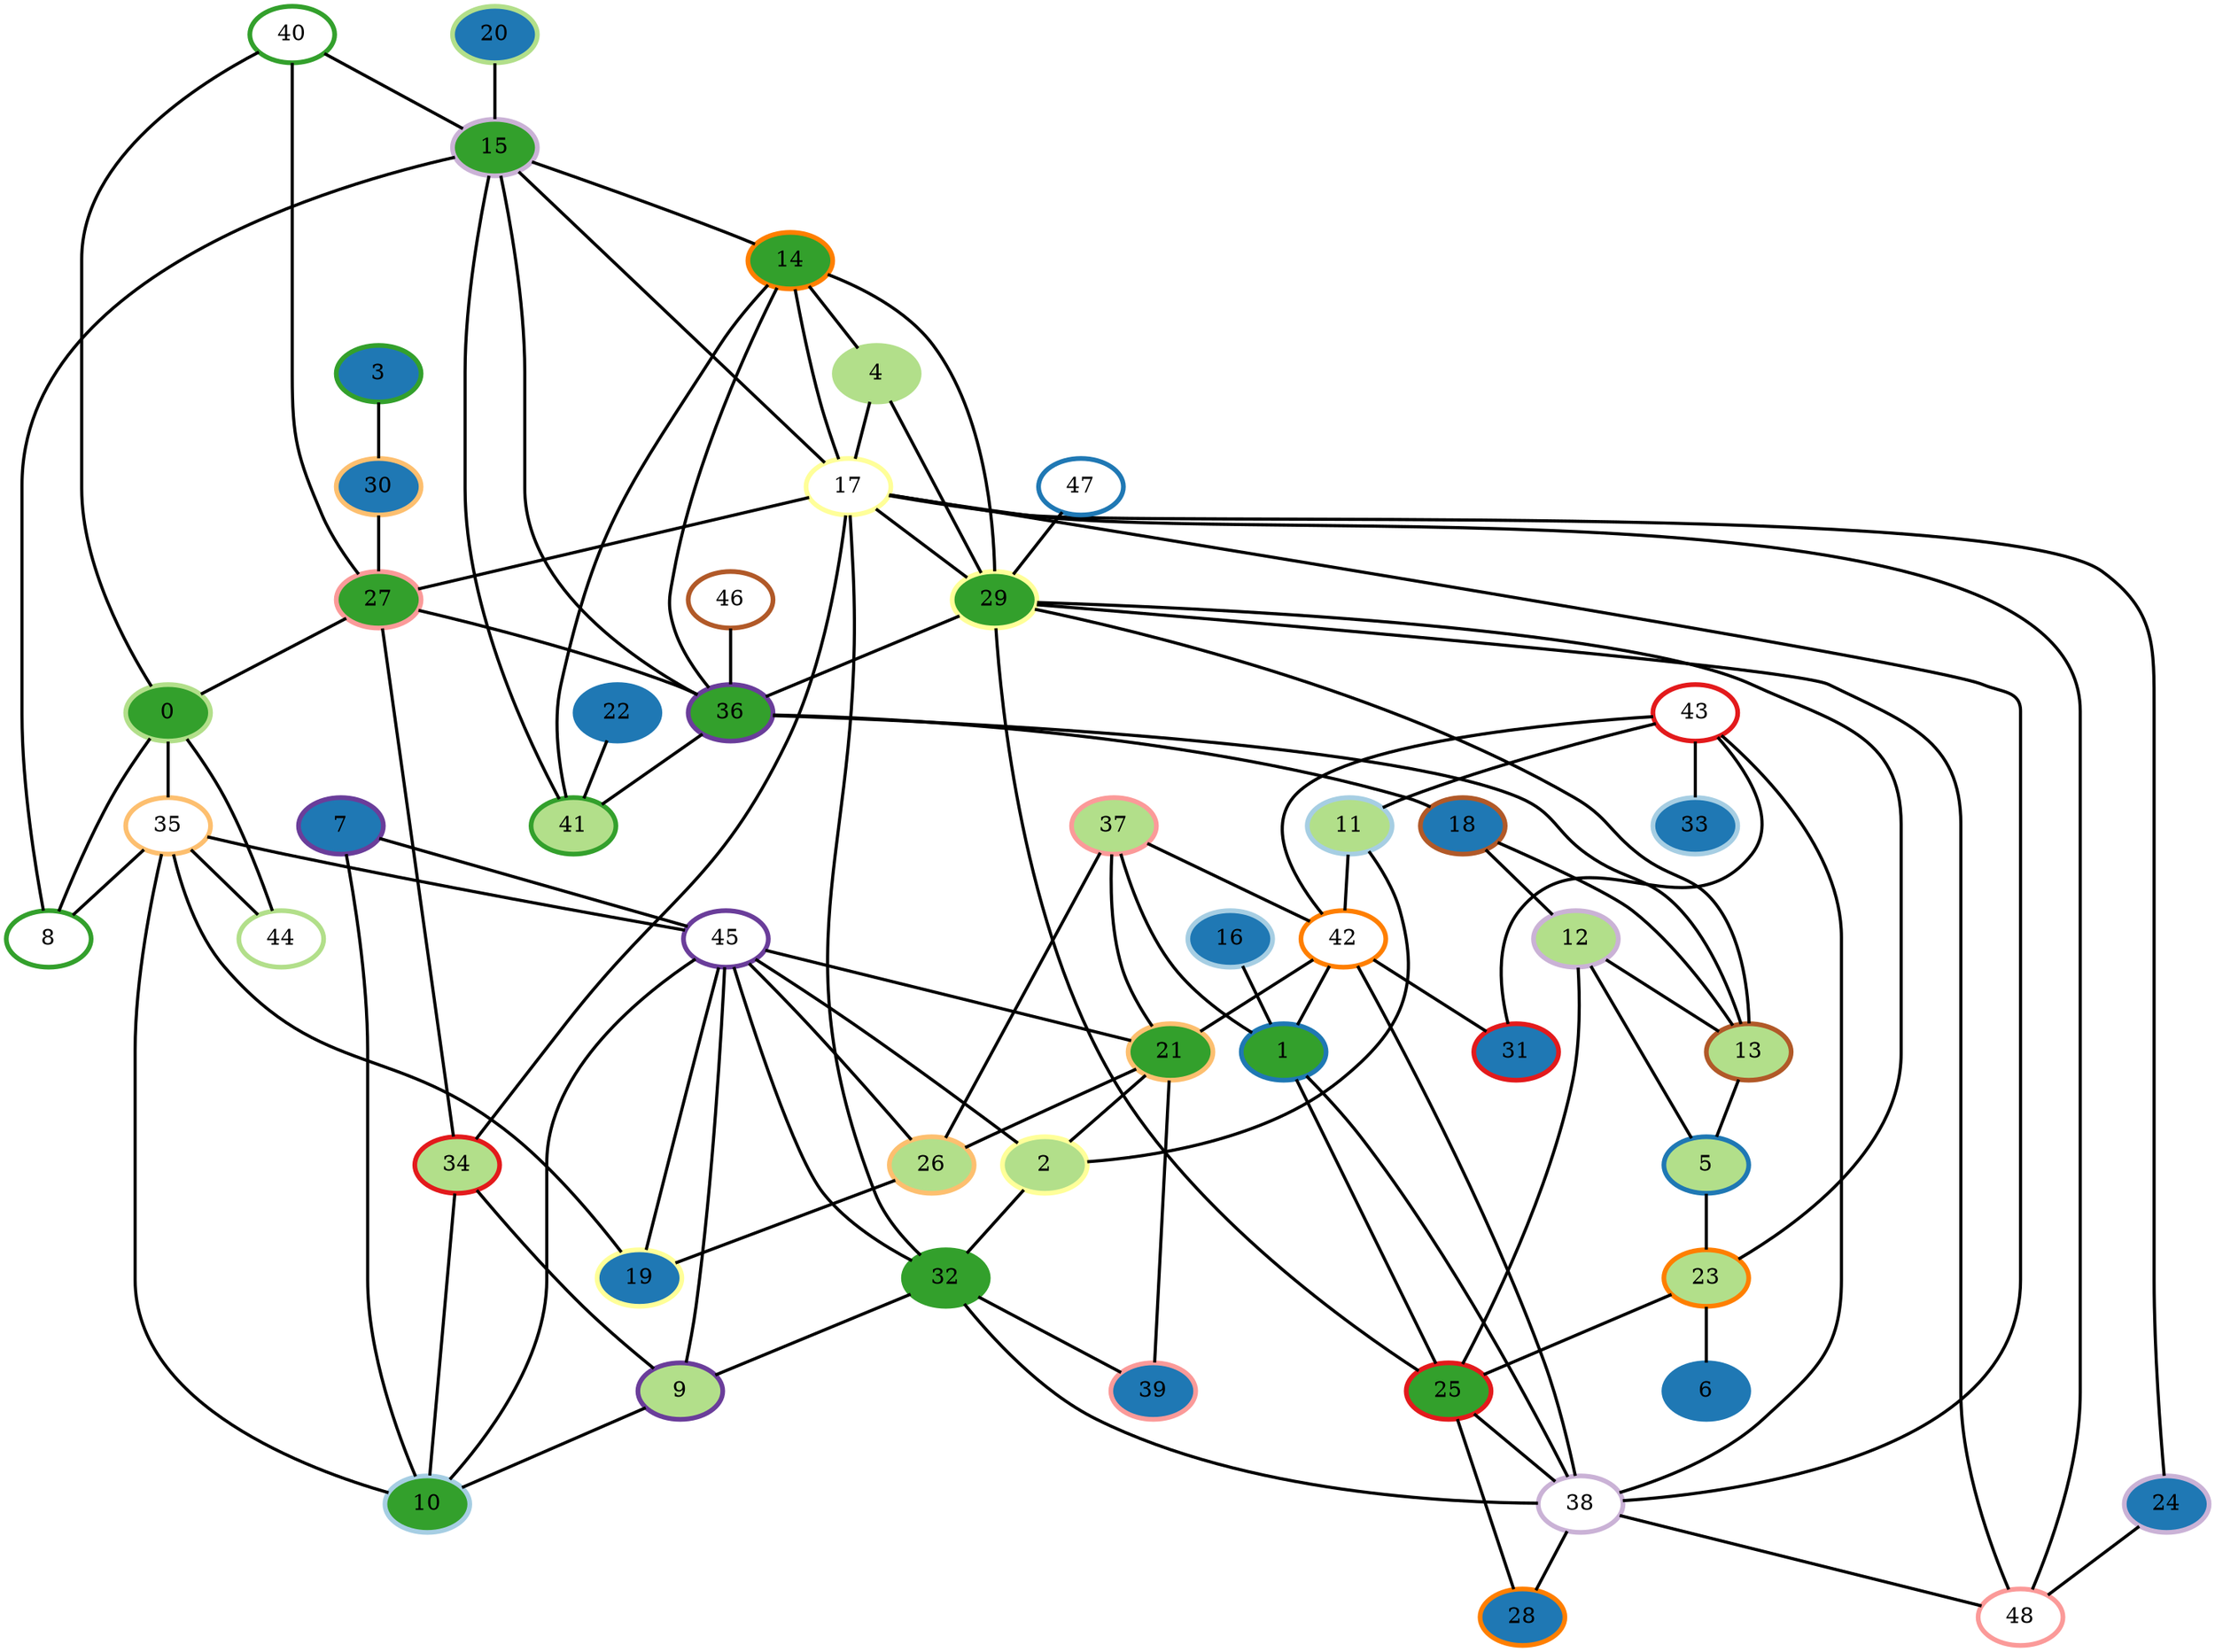 graph G {
    0 [penwidth=3,color=3, colorscheme=paired12,style=filled,fillcolor=4]
    1 [penwidth=3,color=2, colorscheme=paired12,style=filled,fillcolor=4]
    2 [penwidth=3,color=11, colorscheme=paired12,style=filled,fillcolor=3]
    3 [penwidth=3,color=4, colorscheme=paired12,style=filled,fillcolor=2]
    4 [penwidth=3,color=3, colorscheme=paired12,style=filled,fillcolor=3]
    5 [penwidth=3,color=2, colorscheme=paired12,style=filled,fillcolor=3]
    6 [penwidth=3,color=2, colorscheme=paired12,style=filled,fillcolor=2]
    7 [penwidth=3,color=10, colorscheme=paired12,style=filled,fillcolor=2]
    8 [penwidth=3,color=4, colorscheme=paired12]
    9 [penwidth=3,color=10, colorscheme=paired12,style=filled,fillcolor=3]
    10 [penwidth=3,color=1, colorscheme=paired12,style=filled,fillcolor=4]
    11 [penwidth=3,color=1, colorscheme=paired12,style=filled,fillcolor=3]
    12 [penwidth=3,color=9, colorscheme=paired12,style=filled,fillcolor=3]
    13 [penwidth=3,color=12, colorscheme=paired12,style=filled,fillcolor=3]
    14 [penwidth=3,color=8, colorscheme=paired12,style=filled,fillcolor=4]
    15 [penwidth=3,color=9, colorscheme=paired12,style=filled,fillcolor=4]
    16 [penwidth=3,color=1, colorscheme=paired12,style=filled,fillcolor=2]
    17 [penwidth=3,color=11, colorscheme=paired12]
    18 [penwidth=3,color=12, colorscheme=paired12,style=filled,fillcolor=2]
    19 [penwidth=3,color=11, colorscheme=paired12,style=filled,fillcolor=2]
    20 [penwidth=3,color=3, colorscheme=paired12,style=filled,fillcolor=2]
    21 [penwidth=3,color=7, colorscheme=paired12,style=filled,fillcolor=4]
    22 [penwidth=3,color=2, colorscheme=paired12,style=filled,fillcolor=2]
    23 [penwidth=3,color=8, colorscheme=paired12,style=filled,fillcolor=3]
    24 [penwidth=3,color=9, colorscheme=paired12,style=filled,fillcolor=2]
    25 [penwidth=3,color=6, colorscheme=paired12,style=filled,fillcolor=4]
    26 [penwidth=3,color=7, colorscheme=paired12,style=filled,fillcolor=3]
    27 [penwidth=3,color=5, colorscheme=paired12,style=filled,fillcolor=4]
    28 [penwidth=3,color=8, colorscheme=paired12,style=filled,fillcolor=2]
    29 [penwidth=3,color=11, colorscheme=paired12,style=filled,fillcolor=4]
    30 [penwidth=3,color=7, colorscheme=paired12,style=filled,fillcolor=2]
    31 [penwidth=3,color=6, colorscheme=paired12,style=filled,fillcolor=2]
    32 [penwidth=3,color=4, colorscheme=paired12,style=filled,fillcolor=4]
    33 [penwidth=3,color=1, colorscheme=paired12,style=filled,fillcolor=2]
    34 [penwidth=3,color=6, colorscheme=paired12,style=filled,fillcolor=3]
    35 [penwidth=3,color=7, colorscheme=paired12]
    36 [penwidth=3,color=10, colorscheme=paired12,style=filled,fillcolor=4]
    37 [penwidth=3,color=5, colorscheme=paired12,style=filled,fillcolor=3]
    38 [penwidth=3,color=9, colorscheme=paired12]
    39 [penwidth=3,color=5, colorscheme=paired12,style=filled,fillcolor=2]
    40 [penwidth=3,color=4, colorscheme=paired12]
    41 [penwidth=3,color=4, colorscheme=paired12,style=filled,fillcolor=3]
    42 [penwidth=3,color=8, colorscheme=paired12]
    43 [penwidth=3,color=6, colorscheme=paired12]
    44 [penwidth=3,color=3, colorscheme=paired12]
    45 [penwidth=3,color=10, colorscheme=paired12]
    46 [penwidth=3,color=12, colorscheme=paired12]
    47 [penwidth=3,color=2, colorscheme=paired12]
    48 [penwidth=3,color=5, colorscheme=paired12]

    42--31 [penwidth=2]
    27--36 [penwidth=2]
    20--15 [penwidth=2]
    1--38 [penwidth=2]
    23--25 [penwidth=2]
    35--8 [penwidth=2]
    3--30 [penwidth=2]
    37--1 [penwidth=2]
    30--27 [penwidth=2]
    10--35 [penwidth=2]
    32--45 [penwidth=2]
    4--17 [penwidth=2]
    32--38 [penwidth=2]
    13--18 [penwidth=2]
    29--48 [penwidth=2]
    37--26 [penwidth=2]
    22--41 [penwidth=2]
    36--15 [penwidth=2]
    17--29 [penwidth=2]
    29--23 [penwidth=2]
    43--11 [penwidth=2]
    47--29 [penwidth=2]
    42--38 [penwidth=2]
    44--0 [penwidth=2]
    17--24 [penwidth=2]
    17--14 [penwidth=2]
    32--39 [penwidth=2]
    38--28 [penwidth=2]
    14--41 [penwidth=2]
    26--45 [penwidth=2]
    25--12 [penwidth=2]
    11--42 [penwidth=2]
    27--34 [penwidth=2]
    7--45 [penwidth=2]
    34--9 [penwidth=2]
    13--5 [penwidth=2]
    38--48 [penwidth=2]
    15--17 [penwidth=2]
    17--48 [penwidth=2]
    17--34 [penwidth=2]
    34--10 [penwidth=2]
    25--28 [penwidth=2]
    40--27 [penwidth=2]
    45--10 [penwidth=2]
    36--18 [penwidth=2]
    19--45 [penwidth=2]
    29--13 [penwidth=2]
    16--1 [penwidth=2]
    39--21 [penwidth=2]
    2--45 [penwidth=2]
    40--0 [penwidth=2]
    41--15 [penwidth=2]
    17--38 [penwidth=2]
    21--2 [penwidth=2]
    15--8 [penwidth=2]
    36--14 [penwidth=2]
    43--42 [penwidth=2]
    5--23 [penwidth=2]
    29--25 [penwidth=2]
    7--10 [penwidth=2]
    17--32 [penwidth=2]
    24--48 [penwidth=2]
    0--35 [penwidth=2]
    17--27 [penwidth=2]
    46--36 [penwidth=2]
    18--12 [penwidth=2]
    29--4 [penwidth=2]
    21--26 [penwidth=2]
    9--10 [penwidth=2]
    11--2 [penwidth=2]
    40--15 [penwidth=2]
    2--32 [penwidth=2]
    23--6 [penwidth=2]
    12--13 [penwidth=2]
    13--36 [penwidth=2]
    19--35 [penwidth=2]
    29--36 [penwidth=2]
    0--8 [penwidth=2]
    43--33 [penwidth=2]
    25--38 [penwidth=2]
    15--14 [penwidth=2]
    36--41 [penwidth=2]
    43--38 [penwidth=2]
    14--4 [penwidth=2]
    35--45 [penwidth=2]
    32--9 [penwidth=2]
    27--0 [penwidth=2]
    37--21 [penwidth=2]
    26--19 [penwidth=2]
    42--21 [penwidth=2]
    5--12 [penwidth=2]
    37--42 [penwidth=2]
    43--31 [penwidth=2]
    35--44 [penwidth=2]
    9--45 [penwidth=2]
    45--21 [penwidth=2]
    1--25 [penwidth=2]
    42--1 [penwidth=2]
    14--29 [penwidth=2]
}